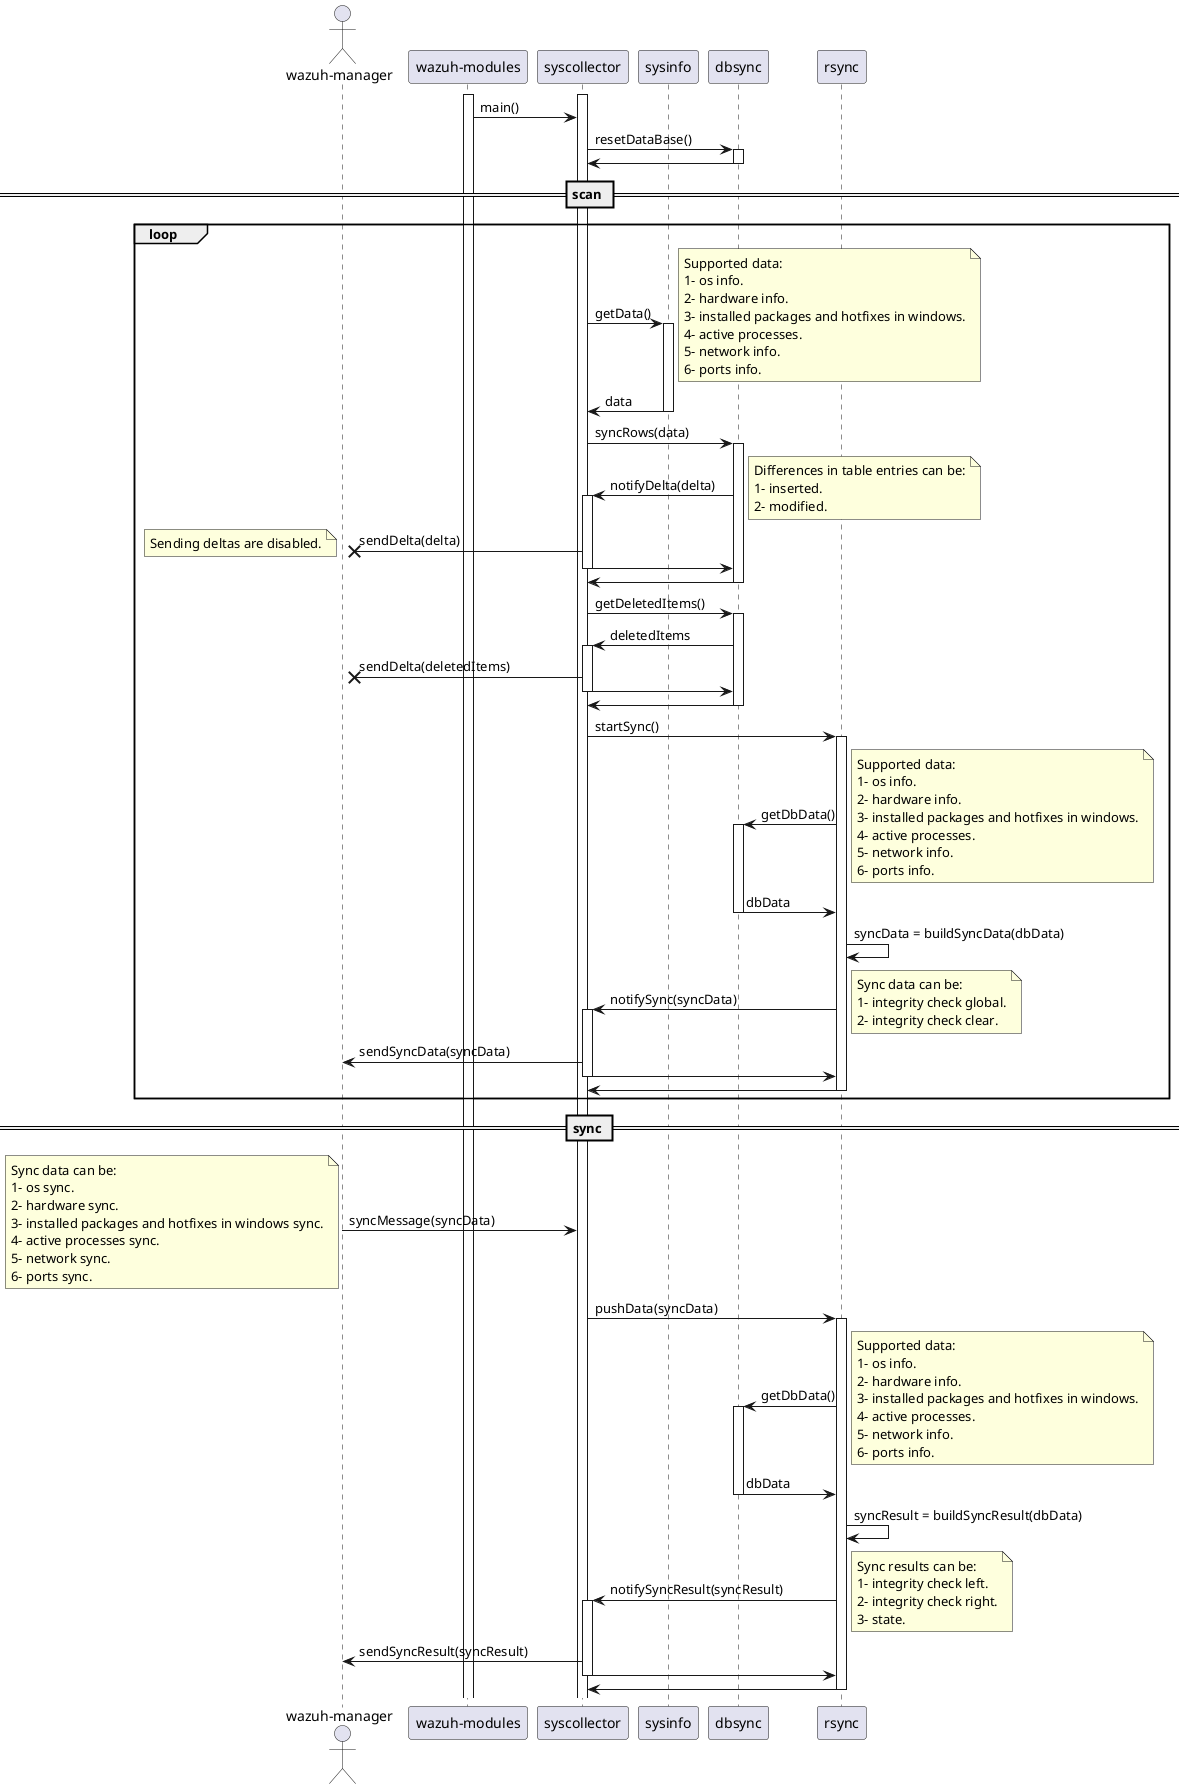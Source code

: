 ' Copyright (C) 2015-2021, Wazuh Inc.
' Created by Wazuh, Inc. <info@wazuh.com>.
' This program is free software; you can redistribute it and/or modify it under the terms of GPLv2

@startuml syscollector-funcionality
actor "wazuh-manager" as manager
participant "wazuh-modules" as wmodules
participant syscollector as sysco
participant sysinfo as info
participant dbsync
participant rsync

wmodules++
sysco++
wmodules -> sysco : main()
sysco -> dbsync++ : resetDataBase()
sysco <- dbsync--
== scan ==
loop 
sysco -> info++ : getData()
note right
Supported data:
1- os info.
2- hardware info.
3- installed packages and hotfixes in windows.
4- active processes.
5- network info.
6- ports info.
end note
sysco <- info-- : data
sysco -> dbsync++ : syncRows(data)
dbsync -> sysco++ : notifyDelta(delta)
note right
Differences in table entries can be:
1- inserted.
2- modified.
end note
sysco ->X manager : sendDelta(delta)
note left
Sending deltas are disabled.
end note
sysco -> dbsync
sysco--
sysco <- dbsync--
sysco -> dbsync++ : getDeletedItems()
dbsync -> sysco++ : deletedItems
sysco ->X manager : sendDelta(deletedItems)
dbsync <- sysco--
sysco <- dbsync--

sysco -> rsync++ : startSync()
rsync -> dbsync++ : getDbData()
note right
Supported data:
1- os info.
2- hardware info.
3- installed packages and hotfixes in windows.
4- active processes.
5- network info.
6- ports info.
end note
rsync <- dbsync-- : dbData
rsync -> rsync : syncData = buildSyncData(dbData)
rsync -> sysco++ : notifySync(syncData)
note right
Sync data can be:
1- integrity check global.
2- integrity check clear.
end note
sysco -> manager : sendSyncData(syncData)
rsync <- sysco--
sysco <- rsync--
end
== sync ==
manager -> sysco : syncMessage(syncData)
note left
Sync data can be:
1- os sync.
2- hardware sync.
3- installed packages and hotfixes in windows sync.
4- active processes sync.
5- network sync.
6- ports sync.
end note
sysco -> rsync++ : pushData(syncData)
rsync -> dbsync++ : getDbData()
note right
Supported data:
1- os info.
2- hardware info.
3- installed packages and hotfixes in windows.
4- active processes.
5- network info.
6- ports info.
end note
rsync <- dbsync-- : dbData
rsync -> rsync : syncResult = buildSyncResult(dbData)
rsync -> sysco++ : notifySyncResult(syncResult)
note right
Sync results can be:
1- integrity check left.
2- integrity check right.
3- state.
end note
sysco -> manager : sendSyncResult(syncResult)
rsync <- sysco--
sysco <- rsync--
@enduml